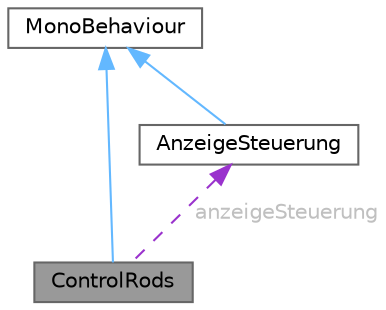 digraph "ControlRods"
{
 // LATEX_PDF_SIZE
  bgcolor="transparent";
  edge [fontname=Helvetica,fontsize=10,labelfontname=Helvetica,labelfontsize=10];
  node [fontname=Helvetica,fontsize=10,shape=box,height=0.2,width=0.4];
  Node1 [id="Node000001",label="ControlRods",height=0.2,width=0.4,color="gray40", fillcolor="grey60", style="filled", fontcolor="black",tooltip="This class implements logic for displaying the current position of the control rods."];
  Node2 -> Node1 [id="edge4_Node000001_Node000002",dir="back",color="steelblue1",style="solid",tooltip=" "];
  Node2 [id="Node000002",label="MonoBehaviour",height=0.2,width=0.4,color="gray40", fillcolor="white", style="filled",tooltip=" "];
  Node3 -> Node1 [id="edge5_Node000001_Node000003",dir="back",color="darkorchid3",style="dashed",tooltip=" ",label=" anzeigeSteuerung",fontcolor="grey" ];
  Node3 [id="Node000003",label="AnzeigeSteuerung",height=0.2,width=0.4,color="gray40", fillcolor="white", style="filled",URL="$class_anzeige_steuerung.html",tooltip="This class implements the basic functions to create displays that distinguish between three value ran..."];
  Node2 -> Node3 [id="edge6_Node000003_Node000002",dir="back",color="steelblue1",style="solid",tooltip=" "];
}
